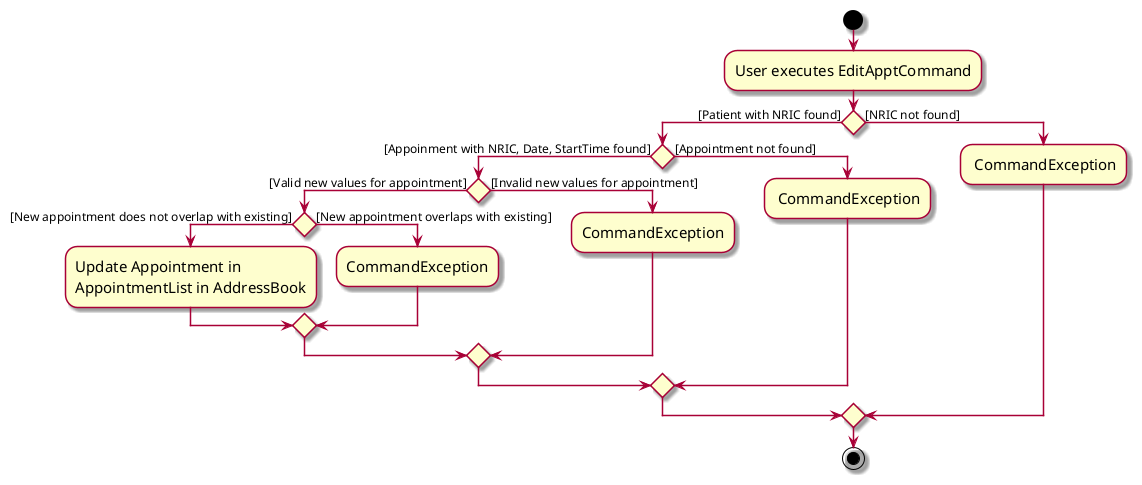 @startuml
skin rose
skinparam ActivityFontSize 15
skinparam ArrowFontSize 12
start
:User executes EditApptCommand;

if () then ([Patient with NRIC found])
    if () then ([Appoinment with NRIC, Date, StartTime found])
        if () then ([Valid new values for appointment])
            if () then ([New appointment does not overlap with existing])
                :Update Appointment in
                AppointmentList in AddressBook;
            else ([New appointment overlaps with existing])
                :CommandException;
            endif
        else ([Invalid new values for appointment])
            :CommandException;
        endif
    else ([Appointment not found])
        : CommandException;
    endif
else ([NRIC not found])
    : CommandException;
endif
stop
@enduml
